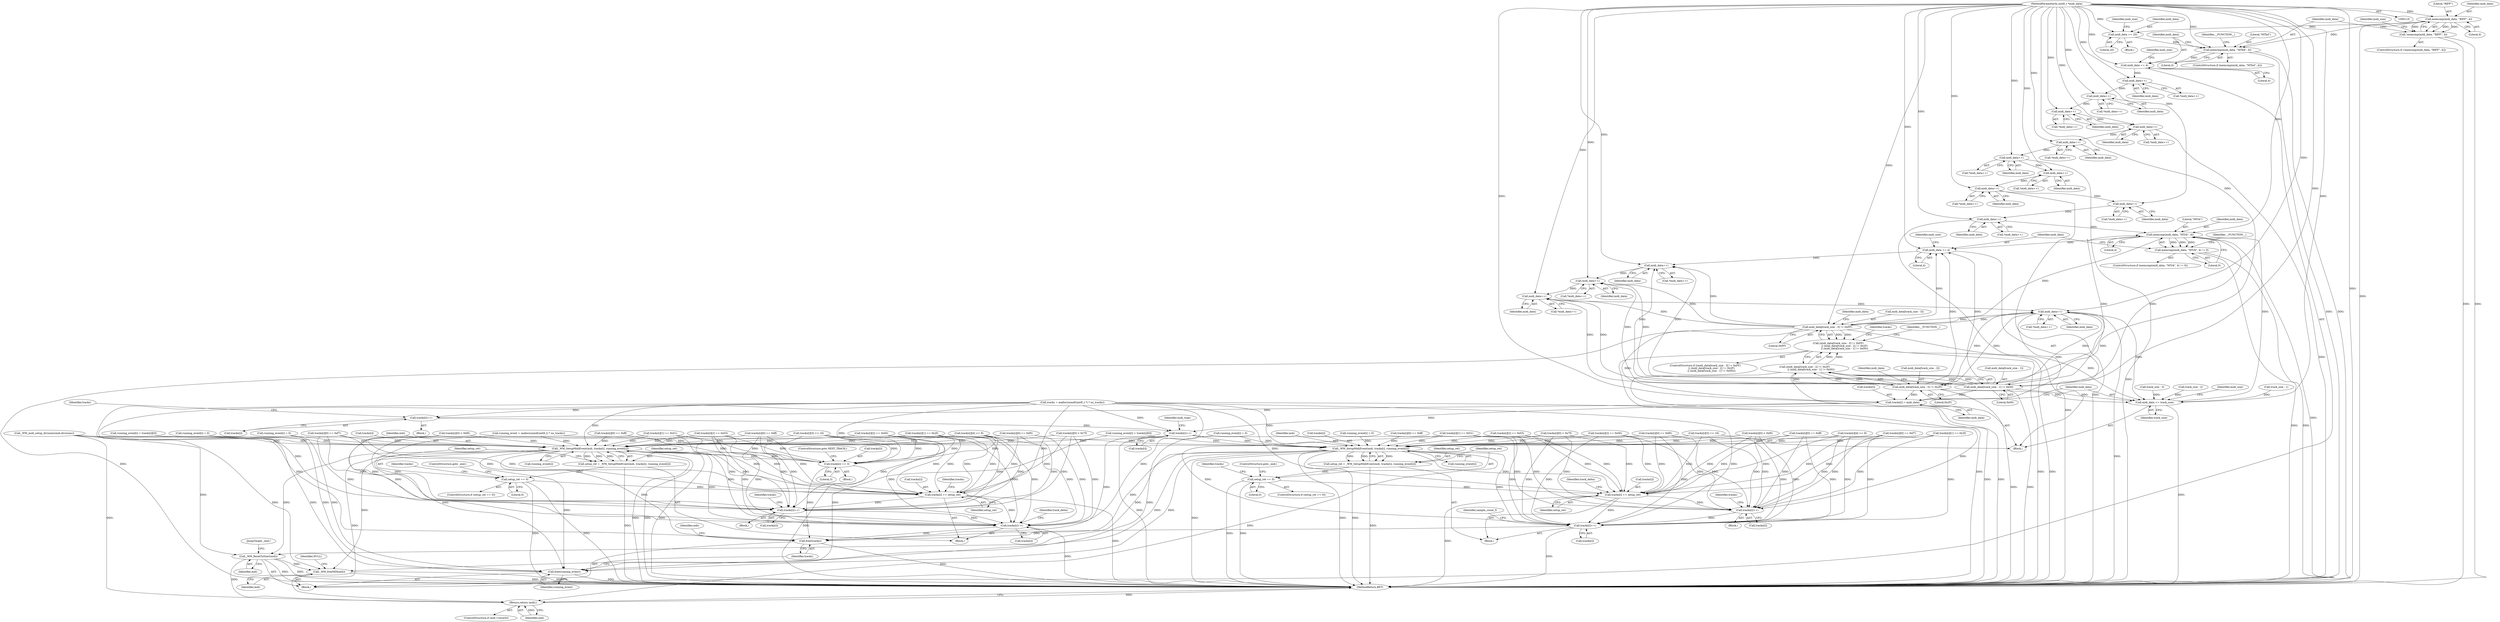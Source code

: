 digraph "0_wildmidi_660b513d99bced8783a4a5984ac2f742c74ebbdd_1@API" {
"1000191" [label="(Call,memcmp(midi_data, \"RIFF\", 4))"];
"1000120" [label="(MethodParameterIn,uint8_t *midi_data)"];
"1000190" [label="(Call,!memcmp(midi_data, \"RIFF\", 4))"];
"1000209" [label="(Call,midi_data += 20)"];
"1000216" [label="(Call,memcmp(midi_data, \"MThd\", 4))"];
"1000229" [label="(Call,midi_data += 4)"];
"1000239" [label="(Call,midi_data++)"];
"1000246" [label="(Call,midi_data++)"];
"1000253" [label="(Call,midi_data++)"];
"1000259" [label="(Call,midi_data++)"];
"1000281" [label="(Call,midi_data++)"];
"1000287" [label="(Call,midi_data++)"];
"1000312" [label="(Call,midi_data++)"];
"1000318" [label="(Call,midi_data++)"];
"1000360" [label="(Call,midi_data++)"];
"1000366" [label="(Call,midi_data++)"];
"1000450" [label="(Call,memcmp(midi_data, \"MTrk\", 4))"];
"1000449" [label="(Call,memcmp(midi_data, \"MTrk\", 4) != 0)"];
"1000463" [label="(Call,midi_data += 4)"];
"1000473" [label="(Call,midi_data++)"];
"1000480" [label="(Call,midi_data++)"];
"1000487" [label="(Call,midi_data++)"];
"1000493" [label="(Call,midi_data++)"];
"1000524" [label="(Call,midi_data[track_size - 3] != 0xFF)"];
"1000523" [label="(Call,(midi_data[track_size - 3] != 0xFF)\n                || (midi_data[track_size - 2] != 0x2F)\n                || (midi_data[track_size - 1] != 0x00))"];
"1000554" [label="(Call,tracks[i] = midi_data)"];
"1000604" [label="(Call,tracks[i]++)"];
"1000624" [label="(Call,tracks[i]++)"];
"1000763" [label="(Call,_WM_SetupMidiEvent(mdi, tracks[i], running_event[i]))"];
"1000761" [label="(Call,setup_ret = _WM_SetupMidiEvent(mdi, tracks[i], running_event[i]))"];
"1000772" [label="(Call,setup_ret == 0)"];
"1000926" [label="(Call,tracks[i] += setup_ret)"];
"1000957" [label="(Call,tracks[i]++)"];
"1000983" [label="(Call,tracks[i]++)"];
"1001423" [label="(Call,free(tracks))"];
"1000860" [label="(Call,tracks[i] += 3)"];
"1001412" [label="(Call,_WM_ResetToStart(mdi))"];
"1001429" [label="(Return,return (mdi);)"];
"1001431" [label="(Call,_WM_freeMDI(mdi))"];
"1001421" [label="(Call,free(running_event))"];
"1001086" [label="(Call,_WM_SetupMidiEvent(mdi, tracks[i], running_event[i]))"];
"1001084" [label="(Call,setup_ret = _WM_SetupMidiEvent(mdi, tracks[i], running_event[i]))"];
"1001095" [label="(Call,setup_ret == 0)"];
"1001242" [label="(Call,tracks[i] += setup_ret)"];
"1001278" [label="(Call,tracks[i]++)"];
"1001304" [label="(Call,tracks[i]++)"];
"1000559" [label="(Call,midi_data += track_size)"];
"1000532" [label="(Call,midi_data[track_size - 2] != 0x2F)"];
"1000531" [label="(Call,(midi_data[track_size - 2] != 0x2F)\n                || (midi_data[track_size - 1] != 0x00))"];
"1000539" [label="(Call,midi_data[track_size - 1] != 0x00)"];
"1001427" [label="(Identifier,mdi)"];
"1001091" [label="(Call,running_event[i])"];
"1000624" [label="(Call,tracks[i]++)"];
"1000869" [label="(Call,tracks[i][0] == 0xff)"];
"1000219" [label="(Literal,4)"];
"1001278" [label="(Call,tracks[i]++)"];
"1000245" [label="(Call,*midi_data++)"];
"1000191" [label="(Call,memcmp(midi_data, \"RIFF\", 4))"];
"1000604" [label="(Call,tracks[i]++)"];
"1000392" [label="(Call,_WM_midi_setup_divisions(mdi,divisions))"];
"1000538" [label="(Literal,0x2F)"];
"1000448" [label="(ControlStructure,if (memcmp(midi_data, \"MTrk\", 4) != 0))"];
"1000213" [label="(Identifier,midi_size)"];
"1000280" [label="(Call,*midi_data++)"];
"1001309" [label="(Identifier,sample_count_f)"];
"1000360" [label="(Call,midi_data++)"];
"1001083" [label="(Block,)"];
"1000542" [label="(Call,track_size - 1)"];
"1000435" [label="(Block,)"];
"1000830" [label="(Call,tracks[i][0] == 0xff)"];
"1000772" [label="(Call,setup_ret == 0)"];
"1001185" [label="(Call,tracks[i][0] == 0xff)"];
"1000192" [label="(Identifier,midi_data)"];
"1000584" [label="(Identifier,tracks)"];
"1000229" [label="(Call,midi_data += 4)"];
"1001085" [label="(Identifier,setup_ret)"];
"1000473" [label="(Call,midi_data++)"];
"1000281" [label="(Call,midi_data++)"];
"1000605" [label="(Call,tracks[i])"];
"1000625" [label="(Call,tracks[i])"];
"1000254" [label="(Identifier,midi_data)"];
"1000795" [label="(Call,running_event[i] = tracks[i][0])"];
"1001412" [label="(Call,_WM_ResetToStart(mdi))"];
"1000527" [label="(Call,track_size - 3)"];
"1000239" [label="(Call,midi_data++)"];
"1000312" [label="(Call,midi_data++)"];
"1000230" [label="(Identifier,midi_data)"];
"1000282" [label="(Identifier,midi_data)"];
"1000366" [label="(Call,midi_data++)"];
"1000930" [label="(Identifier,setup_ret)"];
"1000940" [label="(Block,)"];
"1001429" [label="(Return,return (mdi);)"];
"1000222" [label="(Identifier,__FUNCTION__)"];
"1000587" [label="(Block,)"];
"1000487" [label="(Call,midi_data++)"];
"1000903" [label="(Call,tracks[i][4] << 8)"];
"1000964" [label="(Identifier,tracks)"];
"1001422" [label="(Identifier,running_event)"];
"1000463" [label="(Call,midi_data += 4)"];
"1000860" [label="(Call,tracks[i] += 3)"];
"1000534" [label="(Identifier,midi_data)"];
"1000771" [label="(ControlStructure,if (setup_ret == 0))"];
"1000479" [label="(Call,*midi_data++)"];
"1001211" [label="(Call,tracks[i][3] << 16)"];
"1000540" [label="(Call,midi_data[track_size - 1])"];
"1001095" [label="(Call,setup_ret == 0)"];
"1000449" [label="(Call,memcmp(midi_data, \"MTrk\", 4) != 0)"];
"1000361" [label="(Identifier,midi_data)"];
"1000493" [label="(Call,midi_data++)"];
"1001104" [label="(Identifier,tracks)"];
"1000522" [label="(ControlStructure,if ((midi_data[track_size - 3] != 0xFF)\n                || (midi_data[track_size - 2] != 0x2F)\n                || (midi_data[track_size - 1] != 0x00)))"];
"1000531" [label="(Call,(midi_data[track_size - 2] != 0x2F)\n                || (midi_data[track_size - 1] != 0x00))"];
"1000570" [label="(Call,running_event[i] = 0)"];
"1001110" [label="(Call,tracks[i][0] < 0xf0)"];
"1001425" [label="(ControlStructure,if (mdi->reverb))"];
"1000454" [label="(Literal,0)"];
"1000559" [label="(Call,midi_data += track_size)"];
"1000288" [label="(Identifier,midi_data)"];
"1000814" [label="(Call,tracks[i][0] == 0xf7)"];
"1001087" [label="(Identifier,mdi)"];
"1001219" [label="(Call,tracks[i][4] << 8)"];
"1000532" [label="(Call,midi_data[track_size - 2] != 0x2F)"];
"1000895" [label="(Call,tracks[i][3] << 16)"];
"1000865" [label="(ControlStructure,goto NEXT_TRACK;)"];
"1000286" [label="(Call,*midi_data++)"];
"1001137" [label="(Call,tracks[i][0] == 0xf7)"];
"1000211" [label="(Literal,20)"];
"1000555" [label="(Call,tracks[i])"];
"1000541" [label="(Identifier,midi_data)"];
"1001086" [label="(Call,_WM_SetupMidiEvent(mdi, tracks[i], running_event[i]))"];
"1000367" [label="(Identifier,midi_data)"];
"1001423" [label="(Call,free(tracks))"];
"1000535" [label="(Call,track_size - 2)"];
"1001097" [label="(Literal,0)"];
"1000761" [label="(Call,setup_ret = _WM_SetupMidiEvent(mdi, tracks[i], running_event[i]))"];
"1000464" [label="(Identifier,midi_data)"];
"1000958" [label="(Call,tracks[i])"];
"1000318" [label="(Call,midi_data++)"];
"1000530" [label="(Literal,0xFF)"];
"1001161" [label="(Call,tracks[i][1] == 0x2f)"];
"1000523" [label="(Call,(midi_data[track_size - 3] != 0xFF)\n                || (midi_data[track_size - 2] != 0x2F)\n                || (midi_data[track_size - 1] != 0x00))"];
"1001243" [label="(Call,tracks[i])"];
"1000260" [label="(Identifier,midi_data)"];
"1001084" [label="(Call,setup_ret = _WM_SetupMidiEvent(mdi, tracks[i], running_event[i]))"];
"1001434" [label="(Identifier,NULL)"];
"1000190" [label="(Call,!memcmp(midi_data, \"RIFF\", 4))"];
"1001435" [label="(MethodReturn,RET)"];
"1000359" [label="(Call,*midi_data++)"];
"1001077" [label="(Call,running_event[i] = 0)"];
"1001242" [label="(Call,tracks[i] += setup_ret)"];
"1000233" [label="(Identifier,midi_size)"];
"1001193" [label="(Call,tracks[i][1] == 0x51)"];
"1000313" [label="(Identifier,midi_data)"];
"1000287" [label="(Call,midi_data++)"];
"1000259" [label="(Call,midi_data++)"];
"1000452" [label="(Literal,\"MTrk\")"];
"1000488" [label="(Identifier,midi_data)"];
"1000989" [label="(Identifier,track_delta)"];
"1001153" [label="(Call,tracks[i][0] == 0xff)"];
"1001246" [label="(Identifier,setup_ret)"];
"1000474" [label="(Identifier,midi_data)"];
"1000231" [label="(Literal,4)"];
"1000451" [label="(Identifier,midi_data)"];
"1001249" [label="(Identifier,track_delta)"];
"1000217" [label="(Identifier,midi_data)"];
"1000240" [label="(Identifier,midi_data)"];
"1000630" [label="(Identifier,midi_type)"];
"1000762" [label="(Identifier,setup_ret)"];
"1000563" [label="(Identifier,midi_size)"];
"1000457" [label="(Identifier,__FUNCTION__)"];
"1000492" [label="(Call,*midi_data++)"];
"1000494" [label="(Identifier,midi_data)"];
"1000311" [label="(Call,*midi_data++)"];
"1000845" [label="(Call,tracks[i][2] == 0x00)"];
"1000215" [label="(ControlStructure,if (memcmp(midi_data, \"MThd\", 4)))"];
"1000773" [label="(Identifier,setup_ret)"];
"1000774" [label="(Literal,0)"];
"1000852" [label="(Block,)"];
"1000481" [label="(Identifier,midi_data)"];
"1000317" [label="(Call,*midi_data++)"];
"1000122" [label="(Block,)"];
"1000957" [label="(Call,tracks[i]++)"];
"1000395" [label="(Call,tracks = malloc(sizeof(uint8_t *) * no_tracks))"];
"1000189" [label="(ControlStructure,if (!memcmp(midi_data, \"RIFF\", 4)))"];
"1000247" [label="(Identifier,midi_data)"];
"1000558" [label="(Identifier,midi_data)"];
"1000209" [label="(Call,midi_data += 20)"];
"1000450" [label="(Call,memcmp(midi_data, \"MTrk\", 4))"];
"1000480" [label="(Call,midi_data++)"];
"1000861" [label="(Call,tracks[i])"];
"1001200" [label="(Call,tracks[i][2] == 0x03)"];
"1000545" [label="(Literal,0x00)"];
"1000926" [label="(Call,tracks[i] += setup_ret)"];
"1001099" [label="(ControlStructure,goto _end;)"];
"1001424" [label="(Identifier,tracks)"];
"1000472" [label="(Call,*midi_data++)"];
"1001101" [label="(Call,tracks[i][0] > 0x7f)"];
"1001118" [label="(Call,running_event[i] = tracks[i][0])"];
"1000822" [label="(Call,running_event[i] = 0)"];
"1001431" [label="(Call,_WM_freeMDI(mdi))"];
"1000807" [label="(Call,tracks[i][0] == 0xf0)"];
"1000927" [label="(Call,tracks[i])"];
"1001261" [label="(Block,)"];
"1000195" [label="(Block,)"];
"1000778" [label="(Call,tracks[i][0] > 0x7f)"];
"1000467" [label="(Identifier,midi_size)"];
"1000983" [label="(Call,tracks[i]++)"];
"1000560" [label="(Identifier,midi_data)"];
"1000218" [label="(Literal,\"MThd\")"];
"1000453" [label="(Literal,4)"];
"1001413" [label="(Identifier,mdi)"];
"1000253" [label="(Call,midi_data++)"];
"1000120" [label="(MethodParameterIn,uint8_t *midi_data)"];
"1000524" [label="(Call,midi_data[track_size - 3] != 0xFF)"];
"1000246" [label="(Call,midi_data++)"];
"1000486" [label="(Call,*midi_data++)"];
"1000877" [label="(Call,tracks[i][1] == 0x51)"];
"1000864" [label="(Literal,3)"];
"1000198" [label="(Identifier,midi_size)"];
"1001168" [label="(Call,tracks[i][2] == 0x00)"];
"1001096" [label="(Identifier,setup_ret)"];
"1000768" [label="(Call,running_event[i])"];
"1000539" [label="(Call,midi_data[track_size - 1] != 0x00)"];
"1000765" [label="(Call,tracks[i])"];
"1000781" [label="(Identifier,tracks)"];
"1000365" [label="(Call,*midi_data++)"];
"1000554" [label="(Call,tracks[i] = midi_data)"];
"1000984" [label="(Call,tracks[i])"];
"1001130" [label="(Call,tracks[i][0] == 0xf0)"];
"1000194" [label="(Literal,4)"];
"1000416" [label="(Call,running_event = malloc(sizeof(uint8_t) * no_tracks))"];
"1000465" [label="(Literal,4)"];
"1001304" [label="(Call,tracks[i]++)"];
"1000760" [label="(Block,)"];
"1001432" [label="(Identifier,mdi)"];
"1000935" [label="(Identifier,tracks)"];
"1000216" [label="(Call,memcmp(midi_data, \"MThd\", 4))"];
"1000884" [label="(Call,tracks[i][2] == 0x03)"];
"1000776" [label="(ControlStructure,goto _end;)"];
"1001279" [label="(Call,tracks[i])"];
"1001414" [label="(JumpTarget,_end:)"];
"1000525" [label="(Call,midi_data[track_size - 3])"];
"1000838" [label="(Call,tracks[i][1] == 0x2f)"];
"1001430" [label="(Identifier,mdi)"];
"1000556" [label="(Identifier,tracks)"];
"1001088" [label="(Call,tracks[i])"];
"1000210" [label="(Identifier,midi_data)"];
"1000763" [label="(Call,_WM_SetupMidiEvent(mdi, tracks[i], running_event[i]))"];
"1001094" [label="(ControlStructure,if (setup_ret == 0))"];
"1000258" [label="(Call,*midi_data++)"];
"1000787" [label="(Call,tracks[i][0] < 0xf0)"];
"1001421" [label="(Call,free(running_event))"];
"1000533" [label="(Call,midi_data[track_size - 2])"];
"1000238" [label="(Call,*midi_data++)"];
"1000548" [label="(Identifier,__FUNCTION__)"];
"1001305" [label="(Call,tracks[i])"];
"1000193" [label="(Literal,\"RIFF\")"];
"1001285" [label="(Identifier,tracks)"];
"1000319" [label="(Identifier,midi_data)"];
"1000252" [label="(Call,*midi_data++)"];
"1000561" [label="(Identifier,track_size)"];
"1001145" [label="(Call,running_event[i] = 0)"];
"1000764" [label="(Identifier,mdi)"];
"1000191" -> "1000190"  [label="AST: "];
"1000191" -> "1000194"  [label="CFG: "];
"1000192" -> "1000191"  [label="AST: "];
"1000193" -> "1000191"  [label="AST: "];
"1000194" -> "1000191"  [label="AST: "];
"1000190" -> "1000191"  [label="CFG: "];
"1000191" -> "1001435"  [label="DDG: "];
"1000191" -> "1000190"  [label="DDG: "];
"1000191" -> "1000190"  [label="DDG: "];
"1000191" -> "1000190"  [label="DDG: "];
"1000120" -> "1000191"  [label="DDG: "];
"1000191" -> "1000209"  [label="DDG: "];
"1000191" -> "1000216"  [label="DDG: "];
"1000120" -> "1000119"  [label="AST: "];
"1000120" -> "1001435"  [label="DDG: "];
"1000120" -> "1000209"  [label="DDG: "];
"1000120" -> "1000216"  [label="DDG: "];
"1000120" -> "1000229"  [label="DDG: "];
"1000120" -> "1000239"  [label="DDG: "];
"1000120" -> "1000246"  [label="DDG: "];
"1000120" -> "1000253"  [label="DDG: "];
"1000120" -> "1000259"  [label="DDG: "];
"1000120" -> "1000281"  [label="DDG: "];
"1000120" -> "1000287"  [label="DDG: "];
"1000120" -> "1000312"  [label="DDG: "];
"1000120" -> "1000318"  [label="DDG: "];
"1000120" -> "1000360"  [label="DDG: "];
"1000120" -> "1000366"  [label="DDG: "];
"1000120" -> "1000450"  [label="DDG: "];
"1000120" -> "1000463"  [label="DDG: "];
"1000120" -> "1000473"  [label="DDG: "];
"1000120" -> "1000480"  [label="DDG: "];
"1000120" -> "1000487"  [label="DDG: "];
"1000120" -> "1000493"  [label="DDG: "];
"1000120" -> "1000524"  [label="DDG: "];
"1000120" -> "1000532"  [label="DDG: "];
"1000120" -> "1000539"  [label="DDG: "];
"1000120" -> "1000554"  [label="DDG: "];
"1000120" -> "1000559"  [label="DDG: "];
"1000190" -> "1000189"  [label="AST: "];
"1000198" -> "1000190"  [label="CFG: "];
"1000217" -> "1000190"  [label="CFG: "];
"1000190" -> "1001435"  [label="DDG: "];
"1000190" -> "1001435"  [label="DDG: "];
"1000209" -> "1000195"  [label="AST: "];
"1000209" -> "1000211"  [label="CFG: "];
"1000210" -> "1000209"  [label="AST: "];
"1000211" -> "1000209"  [label="AST: "];
"1000213" -> "1000209"  [label="CFG: "];
"1000209" -> "1000216"  [label="DDG: "];
"1000216" -> "1000215"  [label="AST: "];
"1000216" -> "1000219"  [label="CFG: "];
"1000217" -> "1000216"  [label="AST: "];
"1000218" -> "1000216"  [label="AST: "];
"1000219" -> "1000216"  [label="AST: "];
"1000222" -> "1000216"  [label="CFG: "];
"1000230" -> "1000216"  [label="CFG: "];
"1000216" -> "1001435"  [label="DDG: "];
"1000216" -> "1001435"  [label="DDG: "];
"1000216" -> "1000229"  [label="DDG: "];
"1000229" -> "1000122"  [label="AST: "];
"1000229" -> "1000231"  [label="CFG: "];
"1000230" -> "1000229"  [label="AST: "];
"1000231" -> "1000229"  [label="AST: "];
"1000233" -> "1000229"  [label="CFG: "];
"1000229" -> "1000239"  [label="DDG: "];
"1000239" -> "1000238"  [label="AST: "];
"1000239" -> "1000240"  [label="CFG: "];
"1000240" -> "1000239"  [label="AST: "];
"1000238" -> "1000239"  [label="CFG: "];
"1000239" -> "1000246"  [label="DDG: "];
"1000246" -> "1000245"  [label="AST: "];
"1000246" -> "1000247"  [label="CFG: "];
"1000247" -> "1000246"  [label="AST: "];
"1000245" -> "1000246"  [label="CFG: "];
"1000246" -> "1000253"  [label="DDG: "];
"1000253" -> "1000252"  [label="AST: "];
"1000253" -> "1000254"  [label="CFG: "];
"1000254" -> "1000253"  [label="AST: "];
"1000252" -> "1000253"  [label="CFG: "];
"1000253" -> "1000259"  [label="DDG: "];
"1000259" -> "1000258"  [label="AST: "];
"1000259" -> "1000260"  [label="CFG: "];
"1000260" -> "1000259"  [label="AST: "];
"1000258" -> "1000259"  [label="CFG: "];
"1000259" -> "1001435"  [label="DDG: "];
"1000259" -> "1000281"  [label="DDG: "];
"1000281" -> "1000280"  [label="AST: "];
"1000281" -> "1000282"  [label="CFG: "];
"1000282" -> "1000281"  [label="AST: "];
"1000280" -> "1000281"  [label="CFG: "];
"1000281" -> "1000287"  [label="DDG: "];
"1000287" -> "1000286"  [label="AST: "];
"1000287" -> "1000288"  [label="CFG: "];
"1000288" -> "1000287"  [label="AST: "];
"1000286" -> "1000287"  [label="CFG: "];
"1000287" -> "1001435"  [label="DDG: "];
"1000287" -> "1000312"  [label="DDG: "];
"1000312" -> "1000311"  [label="AST: "];
"1000312" -> "1000313"  [label="CFG: "];
"1000313" -> "1000312"  [label="AST: "];
"1000311" -> "1000312"  [label="CFG: "];
"1000312" -> "1000318"  [label="DDG: "];
"1000318" -> "1000317"  [label="AST: "];
"1000318" -> "1000319"  [label="CFG: "];
"1000319" -> "1000318"  [label="AST: "];
"1000317" -> "1000318"  [label="CFG: "];
"1000318" -> "1001435"  [label="DDG: "];
"1000318" -> "1000360"  [label="DDG: "];
"1000360" -> "1000359"  [label="AST: "];
"1000360" -> "1000361"  [label="CFG: "];
"1000361" -> "1000360"  [label="AST: "];
"1000359" -> "1000360"  [label="CFG: "];
"1000360" -> "1000366"  [label="DDG: "];
"1000366" -> "1000365"  [label="AST: "];
"1000366" -> "1000367"  [label="CFG: "];
"1000367" -> "1000366"  [label="AST: "];
"1000365" -> "1000366"  [label="CFG: "];
"1000366" -> "1001435"  [label="DDG: "];
"1000366" -> "1000450"  [label="DDG: "];
"1000450" -> "1000449"  [label="AST: "];
"1000450" -> "1000453"  [label="CFG: "];
"1000451" -> "1000450"  [label="AST: "];
"1000452" -> "1000450"  [label="AST: "];
"1000453" -> "1000450"  [label="AST: "];
"1000454" -> "1000450"  [label="CFG: "];
"1000450" -> "1001435"  [label="DDG: "];
"1000450" -> "1000449"  [label="DDG: "];
"1000450" -> "1000449"  [label="DDG: "];
"1000450" -> "1000449"  [label="DDG: "];
"1000539" -> "1000450"  [label="DDG: "];
"1000559" -> "1000450"  [label="DDG: "];
"1000524" -> "1000450"  [label="DDG: "];
"1000532" -> "1000450"  [label="DDG: "];
"1000450" -> "1000463"  [label="DDG: "];
"1000449" -> "1000448"  [label="AST: "];
"1000449" -> "1000454"  [label="CFG: "];
"1000454" -> "1000449"  [label="AST: "];
"1000457" -> "1000449"  [label="CFG: "];
"1000464" -> "1000449"  [label="CFG: "];
"1000449" -> "1001435"  [label="DDG: "];
"1000449" -> "1001435"  [label="DDG: "];
"1000463" -> "1000435"  [label="AST: "];
"1000463" -> "1000465"  [label="CFG: "];
"1000464" -> "1000463"  [label="AST: "];
"1000465" -> "1000463"  [label="AST: "];
"1000467" -> "1000463"  [label="CFG: "];
"1000539" -> "1000463"  [label="DDG: "];
"1000524" -> "1000463"  [label="DDG: "];
"1000532" -> "1000463"  [label="DDG: "];
"1000463" -> "1000473"  [label="DDG: "];
"1000473" -> "1000472"  [label="AST: "];
"1000473" -> "1000474"  [label="CFG: "];
"1000474" -> "1000473"  [label="AST: "];
"1000472" -> "1000473"  [label="CFG: "];
"1000539" -> "1000473"  [label="DDG: "];
"1000524" -> "1000473"  [label="DDG: "];
"1000532" -> "1000473"  [label="DDG: "];
"1000473" -> "1000480"  [label="DDG: "];
"1000480" -> "1000479"  [label="AST: "];
"1000480" -> "1000481"  [label="CFG: "];
"1000481" -> "1000480"  [label="AST: "];
"1000479" -> "1000480"  [label="CFG: "];
"1000539" -> "1000480"  [label="DDG: "];
"1000524" -> "1000480"  [label="DDG: "];
"1000532" -> "1000480"  [label="DDG: "];
"1000480" -> "1000487"  [label="DDG: "];
"1000487" -> "1000486"  [label="AST: "];
"1000487" -> "1000488"  [label="CFG: "];
"1000488" -> "1000487"  [label="AST: "];
"1000486" -> "1000487"  [label="CFG: "];
"1000539" -> "1000487"  [label="DDG: "];
"1000524" -> "1000487"  [label="DDG: "];
"1000532" -> "1000487"  [label="DDG: "];
"1000487" -> "1000493"  [label="DDG: "];
"1000493" -> "1000492"  [label="AST: "];
"1000493" -> "1000494"  [label="CFG: "];
"1000494" -> "1000493"  [label="AST: "];
"1000492" -> "1000493"  [label="CFG: "];
"1000493" -> "1001435"  [label="DDG: "];
"1000539" -> "1000493"  [label="DDG: "];
"1000524" -> "1000493"  [label="DDG: "];
"1000532" -> "1000493"  [label="DDG: "];
"1000493" -> "1000524"  [label="DDG: "];
"1000493" -> "1000532"  [label="DDG: "];
"1000493" -> "1000539"  [label="DDG: "];
"1000493" -> "1000554"  [label="DDG: "];
"1000493" -> "1000559"  [label="DDG: "];
"1000524" -> "1000523"  [label="AST: "];
"1000524" -> "1000530"  [label="CFG: "];
"1000525" -> "1000524"  [label="AST: "];
"1000530" -> "1000524"  [label="AST: "];
"1000534" -> "1000524"  [label="CFG: "];
"1000523" -> "1000524"  [label="CFG: "];
"1000524" -> "1001435"  [label="DDG: "];
"1000524" -> "1000523"  [label="DDG: "];
"1000524" -> "1000523"  [label="DDG: "];
"1000524" -> "1000554"  [label="DDG: "];
"1000524" -> "1000559"  [label="DDG: "];
"1000523" -> "1000522"  [label="AST: "];
"1000523" -> "1000531"  [label="CFG: "];
"1000531" -> "1000523"  [label="AST: "];
"1000548" -> "1000523"  [label="CFG: "];
"1000556" -> "1000523"  [label="CFG: "];
"1000523" -> "1001435"  [label="DDG: "];
"1000523" -> "1001435"  [label="DDG: "];
"1000523" -> "1001435"  [label="DDG: "];
"1000531" -> "1000523"  [label="DDG: "];
"1000531" -> "1000523"  [label="DDG: "];
"1000554" -> "1000435"  [label="AST: "];
"1000554" -> "1000558"  [label="CFG: "];
"1000555" -> "1000554"  [label="AST: "];
"1000558" -> "1000554"  [label="AST: "];
"1000560" -> "1000554"  [label="CFG: "];
"1000539" -> "1000554"  [label="DDG: "];
"1000532" -> "1000554"  [label="DDG: "];
"1000554" -> "1000604"  [label="DDG: "];
"1000554" -> "1000624"  [label="DDG: "];
"1000604" -> "1000587"  [label="AST: "];
"1000604" -> "1000605"  [label="CFG: "];
"1000605" -> "1000604"  [label="AST: "];
"1000584" -> "1000604"  [label="CFG: "];
"1000395" -> "1000604"  [label="DDG: "];
"1000604" -> "1000624"  [label="DDG: "];
"1000624" -> "1000435"  [label="AST: "];
"1000624" -> "1000625"  [label="CFG: "];
"1000625" -> "1000624"  [label="AST: "];
"1000630" -> "1000624"  [label="CFG: "];
"1000624" -> "1001435"  [label="DDG: "];
"1000395" -> "1000624"  [label="DDG: "];
"1000624" -> "1000763"  [label="DDG: "];
"1000624" -> "1001086"  [label="DDG: "];
"1000624" -> "1001423"  [label="DDG: "];
"1000763" -> "1000761"  [label="AST: "];
"1000763" -> "1000768"  [label="CFG: "];
"1000764" -> "1000763"  [label="AST: "];
"1000765" -> "1000763"  [label="AST: "];
"1000768" -> "1000763"  [label="AST: "];
"1000761" -> "1000763"  [label="CFG: "];
"1000763" -> "1001435"  [label="DDG: "];
"1000763" -> "1001435"  [label="DDG: "];
"1000763" -> "1001435"  [label="DDG: "];
"1000763" -> "1000761"  [label="DDG: "];
"1000763" -> "1000761"  [label="DDG: "];
"1000763" -> "1000761"  [label="DDG: "];
"1000392" -> "1000763"  [label="DDG: "];
"1000395" -> "1000763"  [label="DDG: "];
"1000983" -> "1000763"  [label="DDG: "];
"1000807" -> "1000763"  [label="DDG: "];
"1000869" -> "1000763"  [label="DDG: "];
"1000884" -> "1000763"  [label="DDG: "];
"1000845" -> "1000763"  [label="DDG: "];
"1000814" -> "1000763"  [label="DDG: "];
"1000838" -> "1000763"  [label="DDG: "];
"1000895" -> "1000763"  [label="DDG: "];
"1000778" -> "1000763"  [label="DDG: "];
"1000860" -> "1000763"  [label="DDG: "];
"1000830" -> "1000763"  [label="DDG: "];
"1000877" -> "1000763"  [label="DDG: "];
"1000903" -> "1000763"  [label="DDG: "];
"1000787" -> "1000763"  [label="DDG: "];
"1000570" -> "1000763"  [label="DDG: "];
"1000795" -> "1000763"  [label="DDG: "];
"1000822" -> "1000763"  [label="DDG: "];
"1000416" -> "1000763"  [label="DDG: "];
"1000763" -> "1000860"  [label="DDG: "];
"1000763" -> "1000926"  [label="DDG: "];
"1000763" -> "1001412"  [label="DDG: "];
"1000763" -> "1001421"  [label="DDG: "];
"1000763" -> "1001423"  [label="DDG: "];
"1000763" -> "1001429"  [label="DDG: "];
"1000763" -> "1001431"  [label="DDG: "];
"1000761" -> "1000760"  [label="AST: "];
"1000762" -> "1000761"  [label="AST: "];
"1000773" -> "1000761"  [label="CFG: "];
"1000761" -> "1001435"  [label="DDG: "];
"1000761" -> "1000772"  [label="DDG: "];
"1000772" -> "1000771"  [label="AST: "];
"1000772" -> "1000774"  [label="CFG: "];
"1000773" -> "1000772"  [label="AST: "];
"1000774" -> "1000772"  [label="AST: "];
"1000776" -> "1000772"  [label="CFG: "];
"1000781" -> "1000772"  [label="CFG: "];
"1000772" -> "1001435"  [label="DDG: "];
"1000772" -> "1001435"  [label="DDG: "];
"1000772" -> "1000926"  [label="DDG: "];
"1000926" -> "1000760"  [label="AST: "];
"1000926" -> "1000930"  [label="CFG: "];
"1000927" -> "1000926"  [label="AST: "];
"1000930" -> "1000926"  [label="AST: "];
"1000935" -> "1000926"  [label="CFG: "];
"1000926" -> "1001435"  [label="DDG: "];
"1000395" -> "1000926"  [label="DDG: "];
"1000807" -> "1000926"  [label="DDG: "];
"1000869" -> "1000926"  [label="DDG: "];
"1000884" -> "1000926"  [label="DDG: "];
"1000845" -> "1000926"  [label="DDG: "];
"1000814" -> "1000926"  [label="DDG: "];
"1000838" -> "1000926"  [label="DDG: "];
"1000895" -> "1000926"  [label="DDG: "];
"1000778" -> "1000926"  [label="DDG: "];
"1000877" -> "1000926"  [label="DDG: "];
"1000903" -> "1000926"  [label="DDG: "];
"1000787" -> "1000926"  [label="DDG: "];
"1000926" -> "1000957"  [label="DDG: "];
"1000926" -> "1000983"  [label="DDG: "];
"1000957" -> "1000940"  [label="AST: "];
"1000957" -> "1000958"  [label="CFG: "];
"1000958" -> "1000957"  [label="AST: "];
"1000964" -> "1000957"  [label="CFG: "];
"1000395" -> "1000957"  [label="DDG: "];
"1000807" -> "1000957"  [label="DDG: "];
"1000869" -> "1000957"  [label="DDG: "];
"1000884" -> "1000957"  [label="DDG: "];
"1000845" -> "1000957"  [label="DDG: "];
"1000814" -> "1000957"  [label="DDG: "];
"1000838" -> "1000957"  [label="DDG: "];
"1000895" -> "1000957"  [label="DDG: "];
"1000778" -> "1000957"  [label="DDG: "];
"1000877" -> "1000957"  [label="DDG: "];
"1000903" -> "1000957"  [label="DDG: "];
"1000787" -> "1000957"  [label="DDG: "];
"1000957" -> "1000983"  [label="DDG: "];
"1000983" -> "1000760"  [label="AST: "];
"1000983" -> "1000984"  [label="CFG: "];
"1000984" -> "1000983"  [label="AST: "];
"1000989" -> "1000983"  [label="CFG: "];
"1000983" -> "1001435"  [label="DDG: "];
"1000395" -> "1000983"  [label="DDG: "];
"1000807" -> "1000983"  [label="DDG: "];
"1000869" -> "1000983"  [label="DDG: "];
"1000884" -> "1000983"  [label="DDG: "];
"1000845" -> "1000983"  [label="DDG: "];
"1000814" -> "1000983"  [label="DDG: "];
"1000838" -> "1000983"  [label="DDG: "];
"1000895" -> "1000983"  [label="DDG: "];
"1000778" -> "1000983"  [label="DDG: "];
"1000877" -> "1000983"  [label="DDG: "];
"1000903" -> "1000983"  [label="DDG: "];
"1000787" -> "1000983"  [label="DDG: "];
"1000983" -> "1001423"  [label="DDG: "];
"1001423" -> "1000122"  [label="AST: "];
"1001423" -> "1001424"  [label="CFG: "];
"1001424" -> "1001423"  [label="AST: "];
"1001427" -> "1001423"  [label="CFG: "];
"1001423" -> "1001435"  [label="DDG: "];
"1000395" -> "1001423"  [label="DDG: "];
"1001086" -> "1001423"  [label="DDG: "];
"1001304" -> "1001423"  [label="DDG: "];
"1000860" -> "1001423"  [label="DDG: "];
"1000860" -> "1000852"  [label="AST: "];
"1000860" -> "1000864"  [label="CFG: "];
"1000861" -> "1000860"  [label="AST: "];
"1000864" -> "1000860"  [label="AST: "];
"1000865" -> "1000860"  [label="CFG: "];
"1000860" -> "1001435"  [label="DDG: "];
"1000395" -> "1000860"  [label="DDG: "];
"1000884" -> "1000860"  [label="DDG: "];
"1000845" -> "1000860"  [label="DDG: "];
"1000838" -> "1000860"  [label="DDG: "];
"1000895" -> "1000860"  [label="DDG: "];
"1000830" -> "1000860"  [label="DDG: "];
"1000877" -> "1000860"  [label="DDG: "];
"1000903" -> "1000860"  [label="DDG: "];
"1001412" -> "1000122"  [label="AST: "];
"1001412" -> "1001413"  [label="CFG: "];
"1001413" -> "1001412"  [label="AST: "];
"1001414" -> "1001412"  [label="CFG: "];
"1001412" -> "1001435"  [label="DDG: "];
"1001412" -> "1001435"  [label="DDG: "];
"1001086" -> "1001412"  [label="DDG: "];
"1000392" -> "1001412"  [label="DDG: "];
"1001412" -> "1001429"  [label="DDG: "];
"1001412" -> "1001431"  [label="DDG: "];
"1001429" -> "1001425"  [label="AST: "];
"1001429" -> "1001430"  [label="CFG: "];
"1001430" -> "1001429"  [label="AST: "];
"1001435" -> "1001429"  [label="CFG: "];
"1001429" -> "1001435"  [label="DDG: "];
"1001430" -> "1001429"  [label="DDG: "];
"1001086" -> "1001429"  [label="DDG: "];
"1000392" -> "1001429"  [label="DDG: "];
"1001431" -> "1000122"  [label="AST: "];
"1001431" -> "1001432"  [label="CFG: "];
"1001432" -> "1001431"  [label="AST: "];
"1001434" -> "1001431"  [label="CFG: "];
"1001431" -> "1001435"  [label="DDG: "];
"1001431" -> "1001435"  [label="DDG: "];
"1001086" -> "1001431"  [label="DDG: "];
"1000392" -> "1001431"  [label="DDG: "];
"1001421" -> "1000122"  [label="AST: "];
"1001421" -> "1001422"  [label="CFG: "];
"1001422" -> "1001421"  [label="AST: "];
"1001424" -> "1001421"  [label="CFG: "];
"1001421" -> "1001435"  [label="DDG: "];
"1000570" -> "1001421"  [label="DDG: "];
"1000795" -> "1001421"  [label="DDG: "];
"1001145" -> "1001421"  [label="DDG: "];
"1000822" -> "1001421"  [label="DDG: "];
"1001086" -> "1001421"  [label="DDG: "];
"1000416" -> "1001421"  [label="DDG: "];
"1001118" -> "1001421"  [label="DDG: "];
"1001086" -> "1001084"  [label="AST: "];
"1001086" -> "1001091"  [label="CFG: "];
"1001087" -> "1001086"  [label="AST: "];
"1001088" -> "1001086"  [label="AST: "];
"1001091" -> "1001086"  [label="AST: "];
"1001084" -> "1001086"  [label="CFG: "];
"1001086" -> "1001435"  [label="DDG: "];
"1001086" -> "1001435"  [label="DDG: "];
"1001086" -> "1001435"  [label="DDG: "];
"1001086" -> "1001084"  [label="DDG: "];
"1001086" -> "1001084"  [label="DDG: "];
"1001086" -> "1001084"  [label="DDG: "];
"1000392" -> "1001086"  [label="DDG: "];
"1000395" -> "1001086"  [label="DDG: "];
"1001185" -> "1001086"  [label="DDG: "];
"1001153" -> "1001086"  [label="DDG: "];
"1001168" -> "1001086"  [label="DDG: "];
"1001219" -> "1001086"  [label="DDG: "];
"1001211" -> "1001086"  [label="DDG: "];
"1001304" -> "1001086"  [label="DDG: "];
"1001161" -> "1001086"  [label="DDG: "];
"1001193" -> "1001086"  [label="DDG: "];
"1001200" -> "1001086"  [label="DDG: "];
"1001137" -> "1001086"  [label="DDG: "];
"1001101" -> "1001086"  [label="DDG: "];
"1001130" -> "1001086"  [label="DDG: "];
"1001110" -> "1001086"  [label="DDG: "];
"1001145" -> "1001086"  [label="DDG: "];
"1001077" -> "1001086"  [label="DDG: "];
"1000416" -> "1001086"  [label="DDG: "];
"1001118" -> "1001086"  [label="DDG: "];
"1001086" -> "1001242"  [label="DDG: "];
"1001084" -> "1001083"  [label="AST: "];
"1001085" -> "1001084"  [label="AST: "];
"1001096" -> "1001084"  [label="CFG: "];
"1001084" -> "1001435"  [label="DDG: "];
"1001084" -> "1001095"  [label="DDG: "];
"1001095" -> "1001094"  [label="AST: "];
"1001095" -> "1001097"  [label="CFG: "];
"1001096" -> "1001095"  [label="AST: "];
"1001097" -> "1001095"  [label="AST: "];
"1001099" -> "1001095"  [label="CFG: "];
"1001104" -> "1001095"  [label="CFG: "];
"1001095" -> "1001435"  [label="DDG: "];
"1001095" -> "1001435"  [label="DDG: "];
"1001095" -> "1001242"  [label="DDG: "];
"1001242" -> "1001083"  [label="AST: "];
"1001242" -> "1001246"  [label="CFG: "];
"1001243" -> "1001242"  [label="AST: "];
"1001246" -> "1001242"  [label="AST: "];
"1001249" -> "1001242"  [label="CFG: "];
"1001242" -> "1001435"  [label="DDG: "];
"1000395" -> "1001242"  [label="DDG: "];
"1001185" -> "1001242"  [label="DDG: "];
"1001168" -> "1001242"  [label="DDG: "];
"1001219" -> "1001242"  [label="DDG: "];
"1001211" -> "1001242"  [label="DDG: "];
"1001161" -> "1001242"  [label="DDG: "];
"1001193" -> "1001242"  [label="DDG: "];
"1001200" -> "1001242"  [label="DDG: "];
"1001137" -> "1001242"  [label="DDG: "];
"1001101" -> "1001242"  [label="DDG: "];
"1001130" -> "1001242"  [label="DDG: "];
"1001110" -> "1001242"  [label="DDG: "];
"1001242" -> "1001278"  [label="DDG: "];
"1001242" -> "1001304"  [label="DDG: "];
"1001278" -> "1001261"  [label="AST: "];
"1001278" -> "1001279"  [label="CFG: "];
"1001279" -> "1001278"  [label="AST: "];
"1001285" -> "1001278"  [label="CFG: "];
"1000395" -> "1001278"  [label="DDG: "];
"1001185" -> "1001278"  [label="DDG: "];
"1001168" -> "1001278"  [label="DDG: "];
"1001219" -> "1001278"  [label="DDG: "];
"1001211" -> "1001278"  [label="DDG: "];
"1001161" -> "1001278"  [label="DDG: "];
"1001193" -> "1001278"  [label="DDG: "];
"1001200" -> "1001278"  [label="DDG: "];
"1001137" -> "1001278"  [label="DDG: "];
"1001101" -> "1001278"  [label="DDG: "];
"1001130" -> "1001278"  [label="DDG: "];
"1001110" -> "1001278"  [label="DDG: "];
"1001278" -> "1001304"  [label="DDG: "];
"1001304" -> "1001083"  [label="AST: "];
"1001304" -> "1001305"  [label="CFG: "];
"1001305" -> "1001304"  [label="AST: "];
"1001309" -> "1001304"  [label="CFG: "];
"1001304" -> "1001435"  [label="DDG: "];
"1000395" -> "1001304"  [label="DDG: "];
"1001185" -> "1001304"  [label="DDG: "];
"1001168" -> "1001304"  [label="DDG: "];
"1001219" -> "1001304"  [label="DDG: "];
"1001211" -> "1001304"  [label="DDG: "];
"1001161" -> "1001304"  [label="DDG: "];
"1001193" -> "1001304"  [label="DDG: "];
"1001200" -> "1001304"  [label="DDG: "];
"1001137" -> "1001304"  [label="DDG: "];
"1001101" -> "1001304"  [label="DDG: "];
"1001130" -> "1001304"  [label="DDG: "];
"1001110" -> "1001304"  [label="DDG: "];
"1000559" -> "1000435"  [label="AST: "];
"1000559" -> "1000561"  [label="CFG: "];
"1000560" -> "1000559"  [label="AST: "];
"1000561" -> "1000559"  [label="AST: "];
"1000563" -> "1000559"  [label="CFG: "];
"1000559" -> "1001435"  [label="DDG: "];
"1000527" -> "1000559"  [label="DDG: "];
"1000535" -> "1000559"  [label="DDG: "];
"1000542" -> "1000559"  [label="DDG: "];
"1000539" -> "1000559"  [label="DDG: "];
"1000532" -> "1000559"  [label="DDG: "];
"1000532" -> "1000531"  [label="AST: "];
"1000532" -> "1000538"  [label="CFG: "];
"1000533" -> "1000532"  [label="AST: "];
"1000538" -> "1000532"  [label="AST: "];
"1000541" -> "1000532"  [label="CFG: "];
"1000531" -> "1000532"  [label="CFG: "];
"1000532" -> "1001435"  [label="DDG: "];
"1000532" -> "1000531"  [label="DDG: "];
"1000532" -> "1000531"  [label="DDG: "];
"1000531" -> "1000539"  [label="CFG: "];
"1000539" -> "1000531"  [label="AST: "];
"1000531" -> "1001435"  [label="DDG: "];
"1000531" -> "1001435"  [label="DDG: "];
"1000539" -> "1000531"  [label="DDG: "];
"1000539" -> "1000531"  [label="DDG: "];
"1000539" -> "1000545"  [label="CFG: "];
"1000540" -> "1000539"  [label="AST: "];
"1000545" -> "1000539"  [label="AST: "];
"1000539" -> "1001435"  [label="DDG: "];
}
